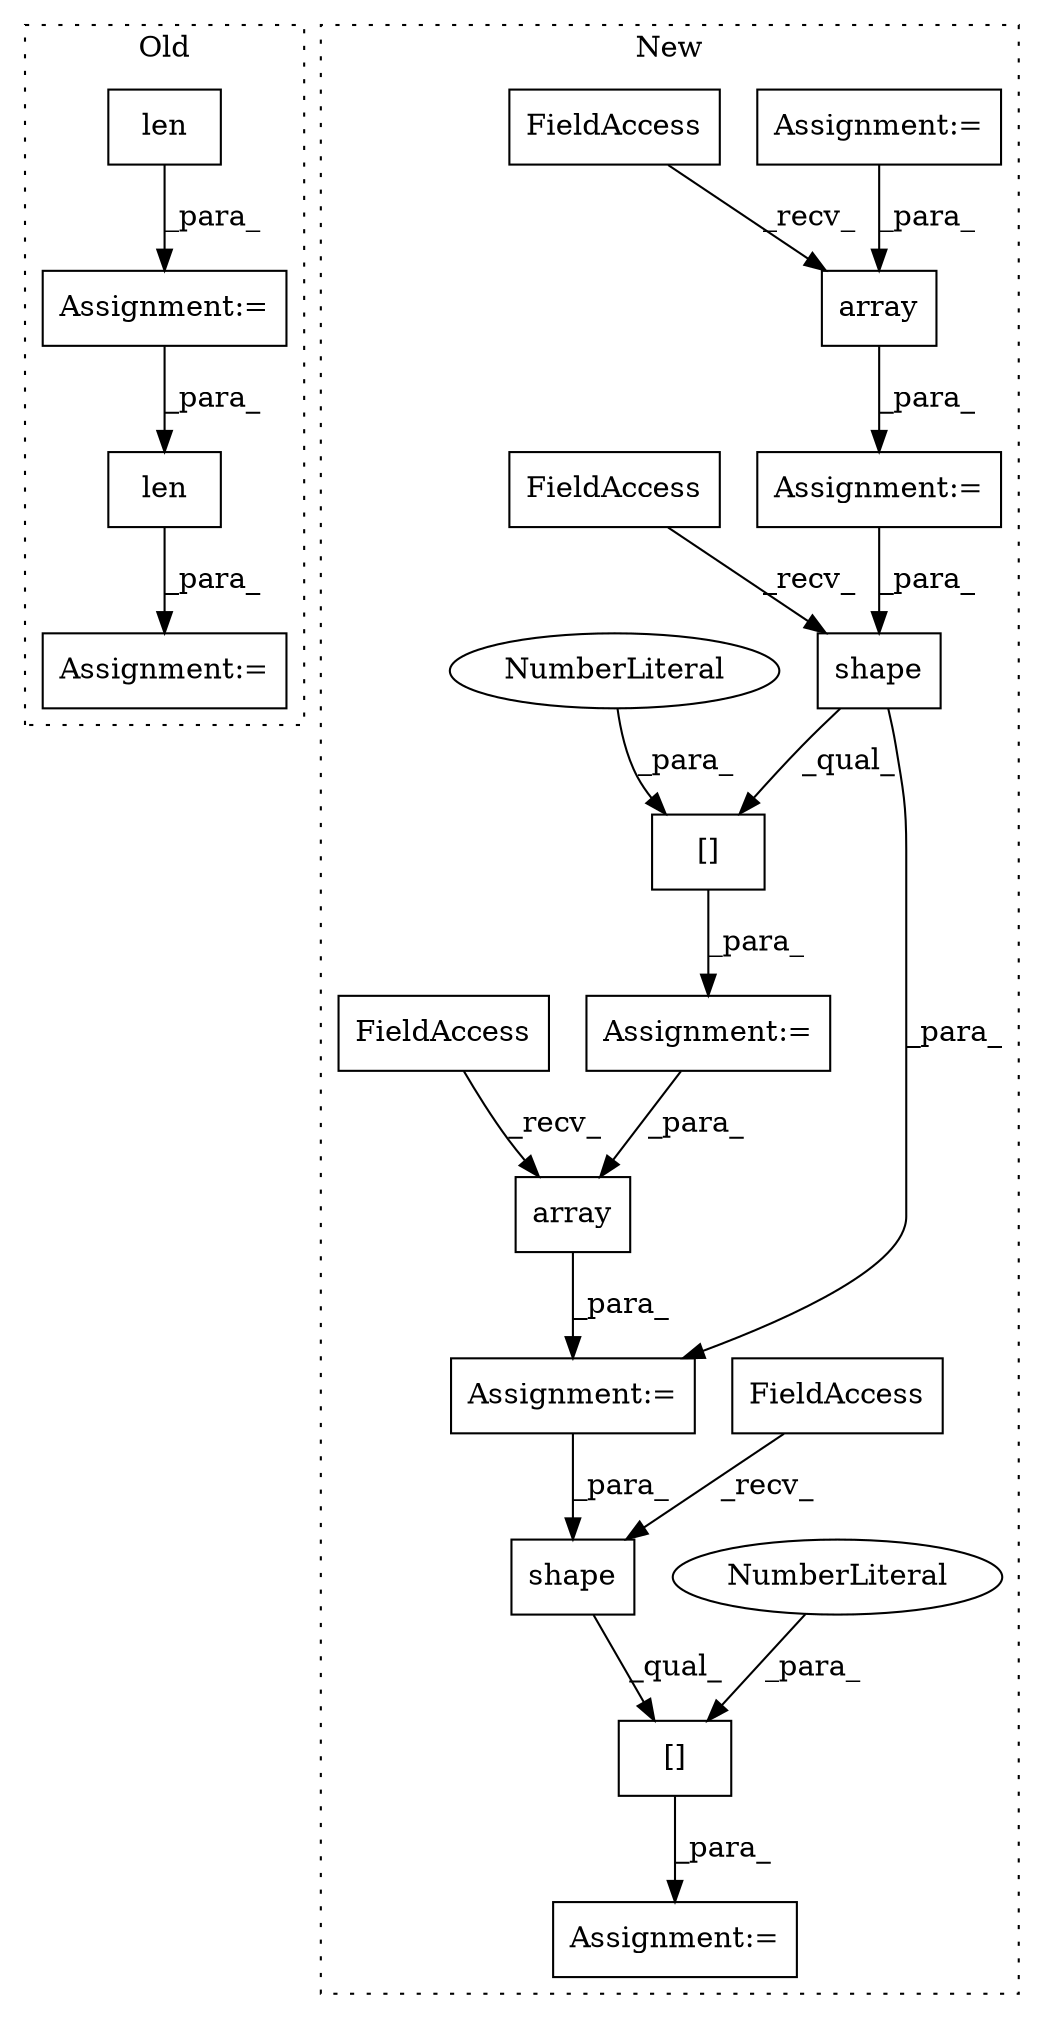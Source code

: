 digraph G {
subgraph cluster0 {
1 [label="len" a="32" s="6986,6996" l="4,1" shape="box"];
3 [label="Assignment:=" a="7" s="6985" l="1" shape="box"];
9 [label="len" a="32" s="7121,7132" l="4,1" shape="box"];
21 [label="Assignment:=" a="7" s="7120" l="1" shape="box"];
label = "Old";
style="dotted";
}
subgraph cluster1 {
2 [label="array" a="32" s="7018,7030" l="6,1" shape="box"];
4 [label="Assignment:=" a="7" s="7249" l="1" shape="box"];
5 [label="Assignment:=" a="7" s="6981" l="6" shape="box"];
6 [label="Assignment:=" a="7" s="6999" l="1" shape="box"];
7 [label="[]" a="2" s="7046,7079" l="32,1" shape="box"];
8 [label="NumberLiteral" a="34" s="7078" l="1" shape="ellipse"];
10 [label="[]" a="2" s="7250,7284" l="33,1" shape="box"];
11 [label="NumberLiteral" a="34" s="7283" l="1" shape="ellipse"];
12 [label="shape" a="32" s="7268,7281" l="6,1" shape="box"];
13 [label="array" a="32" s="7220,7233" l="6,1" shape="box"];
14 [label="shape" a="32" s="7064,7076" l="6,1" shape="box"];
15 [label="FieldAccess" a="22" s="7000" l="9" shape="box"];
16 [label="FieldAccess" a="22" s="7250" l="9" shape="box"];
17 [label="FieldAccess" a="22" s="7046" l="9" shape="box"];
18 [label="FieldAccess" a="22" s="7202" l="9" shape="box"];
19 [label="Assignment:=" a="7" s="7045" l="1" shape="box"];
20 [label="Assignment:=" a="7" s="7201" l="1" shape="box"];
label = "New";
style="dotted";
}
1 -> 3 [label="_para_"];
2 -> 6 [label="_para_"];
3 -> 9 [label="_para_"];
5 -> 2 [label="_para_"];
6 -> 14 [label="_para_"];
7 -> 19 [label="_para_"];
8 -> 7 [label="_para_"];
9 -> 21 [label="_para_"];
10 -> 4 [label="_para_"];
11 -> 10 [label="_para_"];
12 -> 10 [label="_qual_"];
13 -> 20 [label="_para_"];
14 -> 20 [label="_para_"];
14 -> 7 [label="_qual_"];
15 -> 2 [label="_recv_"];
16 -> 12 [label="_recv_"];
17 -> 14 [label="_recv_"];
18 -> 13 [label="_recv_"];
19 -> 13 [label="_para_"];
20 -> 12 [label="_para_"];
}
